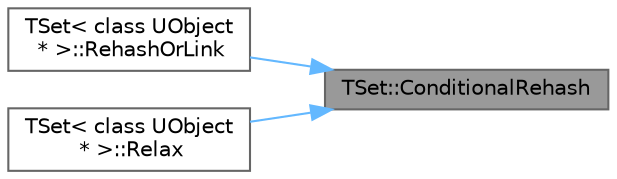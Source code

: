 digraph "TSet::ConditionalRehash"
{
 // INTERACTIVE_SVG=YES
 // LATEX_PDF_SIZE
  bgcolor="transparent";
  edge [fontname=Helvetica,fontsize=10,labelfontname=Helvetica,labelfontsize=10];
  node [fontname=Helvetica,fontsize=10,shape=box,height=0.2,width=0.4];
  rankdir="RL";
  Node1 [id="Node000001",label="TSet::ConditionalRehash",height=0.2,width=0.4,color="gray40", fillcolor="grey60", style="filled", fontcolor="black",tooltip="Checks if the hash has an appropriate number of buckets, and if not resizes it."];
  Node1 -> Node2 [id="edge1_Node000001_Node000002",dir="back",color="steelblue1",style="solid",tooltip=" "];
  Node2 [id="Node000002",label="TSet\< class UObject\l * \>::RehashOrLink",height=0.2,width=0.4,color="grey40", fillcolor="white", style="filled",URL="$d5/d15/classTSet.html#ac703425648f3b4dd3c4452c65f00563b",tooltip=" "];
  Node1 -> Node3 [id="edge2_Node000001_Node000003",dir="back",color="steelblue1",style="solid",tooltip=" "];
  Node3 [id="Node000003",label="TSet\< class UObject\l * \>::Relax",height=0.2,width=0.4,color="grey40", fillcolor="white", style="filled",URL="$d5/d15/classTSet.html#a7624205a1ac626acce88cd39a4c81302",tooltip=" "];
}
